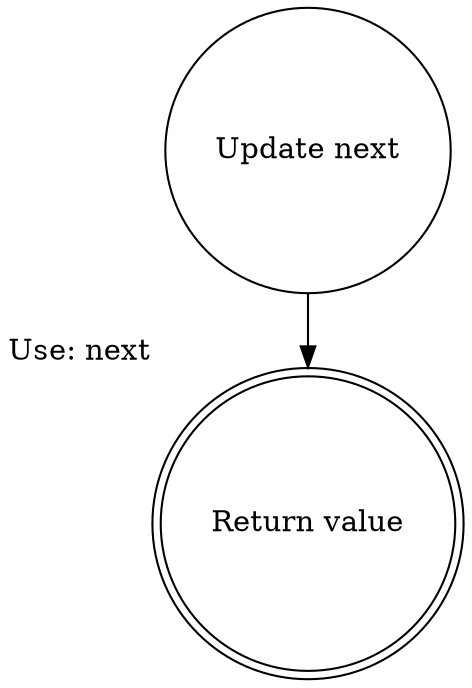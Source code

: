 digraph lms_rand {
    rankdir=TB;
    
    1 [label="Update next", shape=circle];
    2 [label="Return value", shape=doublecircle, xlabel="Use: next"];
    
    1 -> 2;
}
